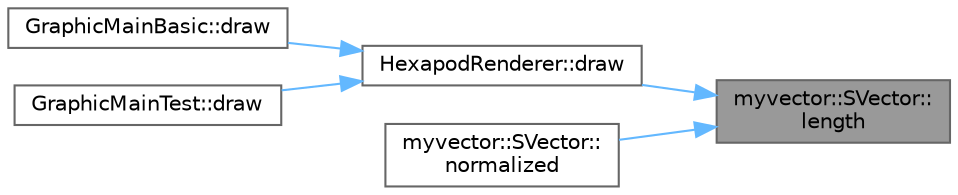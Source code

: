 digraph "myvector::SVector::length"
{
 // LATEX_PDF_SIZE
  bgcolor="transparent";
  edge [fontname=Helvetica,fontsize=10,labelfontname=Helvetica,labelfontsize=10];
  node [fontname=Helvetica,fontsize=10,shape=box,height=0.2,width=0.4];
  rankdir="RL";
  Node1 [id="Node000001",label="myvector::SVector::\llength",height=0.2,width=0.4,color="gray40", fillcolor="grey60", style="filled", fontcolor="black",tooltip=" "];
  Node1 -> Node2 [id="edge1_Node000001_Node000002",dir="back",color="steelblue1",style="solid",tooltip=" "];
  Node2 [id="Node000002",label="HexapodRenderer::draw",height=0.2,width=0.4,color="grey40", fillcolor="white", style="filled",URL="$class_hexapod_renderer.html#af729a4665d1f1c156ea4252619b51503",tooltip="ロボットを3D空間に描画する．"];
  Node2 -> Node3 [id="edge2_Node000002_Node000003",dir="back",color="steelblue1",style="solid",tooltip=" "];
  Node3 [id="Node000003",label="GraphicMainBasic::draw",height=0.2,width=0.4,color="grey40", fillcolor="white", style="filled",URL="$class_graphic_main_basic.html#ada25886ad88e0cfeeef64e90ff87dbbd",tooltip="描画を行う．ここでは描画系の処理のみを行い内部のデータを更新しないためconstを付けている．純粋仮想関数．"];
  Node2 -> Node4 [id="edge3_Node000002_Node000004",dir="back",color="steelblue1",style="solid",tooltip=" "];
  Node4 [id="Node000004",label="GraphicMainTest::draw",height=0.2,width=0.4,color="grey40", fillcolor="white", style="filled",URL="$class_graphic_main_test.html#a1594f9f66c5fb8fa9a67787463b0c7f5",tooltip="描画を行う．ここでは描画系の処理のみを行い内部のデータを更新しないためconstを付けている．純粋仮想関数．"];
  Node1 -> Node5 [id="edge4_Node000001_Node000005",dir="back",color="steelblue1",style="solid",tooltip=" "];
  Node5 [id="Node000005",label="myvector::SVector::\lnormalized",height=0.2,width=0.4,color="grey40", fillcolor="white", style="filled",URL="$structmyvector_1_1_s_vector.html#a652b6c3711a21f9c8e427c4314e04684",tooltip=" "];
}
